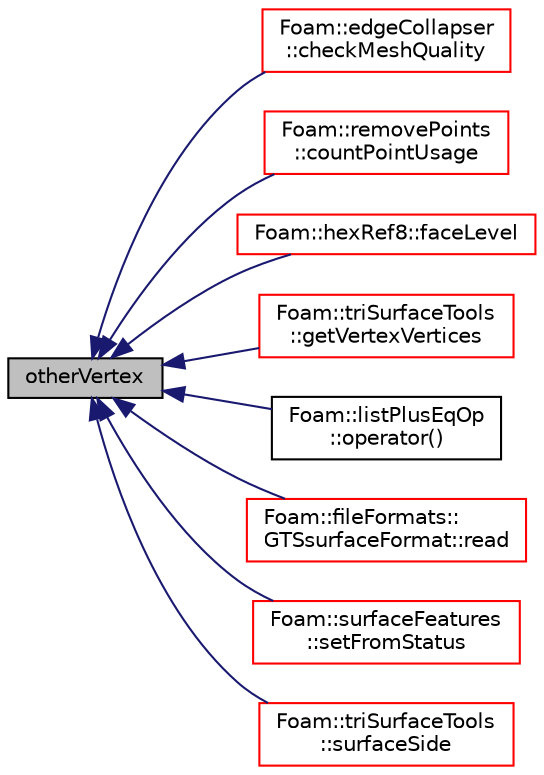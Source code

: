 digraph "otherVertex"
{
  bgcolor="transparent";
  edge [fontname="Helvetica",fontsize="10",labelfontname="Helvetica",labelfontsize="10"];
  node [fontname="Helvetica",fontsize="10",shape=record];
  rankdir="LR";
  Node1 [label="otherVertex",height=0.2,width=0.4,color="black", fillcolor="grey75", style="filled", fontcolor="black"];
  Node1 -> Node2 [dir="back",color="midnightblue",fontsize="10",style="solid",fontname="Helvetica"];
  Node2 [label="Foam::edgeCollapser\l::checkMeshQuality",height=0.2,width=0.4,color="red",URL="$a00624.html#a05c592dbdbe3fcc0728c2595750b5982",tooltip="Check mesh and mark points on faces in error. "];
  Node1 -> Node3 [dir="back",color="midnightblue",fontsize="10",style="solid",fontname="Helvetica"];
  Node3 [label="Foam::removePoints\l::countPointUsage",height=0.2,width=0.4,color="red",URL="$a02220.html#a6884eaacac39541b80b52140262aecdd",tooltip="Mark in pointCanBeDeleted the points that can be deleted. "];
  Node1 -> Node4 [dir="back",color="midnightblue",fontsize="10",style="solid",fontname="Helvetica"];
  Node4 [label="Foam::hexRef8::faceLevel",height=0.2,width=0.4,color="red",URL="$a01026.html#a095b06c020f0468b4699b5e755d54045",tooltip="Gets level such that the face has four points <= level. "];
  Node1 -> Node5 [dir="back",color="midnightblue",fontsize="10",style="solid",fontname="Helvetica"];
  Node5 [label="Foam::triSurfaceTools\l::getVertexVertices",height=0.2,width=0.4,color="red",URL="$a02786.html#af8c8a35e91aeac5ecf9a34f607d2c035",tooltip="Get all vertices (local numbering) connected to vertices of edge. "];
  Node1 -> Node6 [dir="back",color="midnightblue",fontsize="10",style="solid",fontname="Helvetica"];
  Node6 [label="Foam::listPlusEqOp\l::operator()",height=0.2,width=0.4,color="black",URL="$a01401.html#ae4420a9fd791f5ab9ebad1a3150ba899"];
  Node1 -> Node7 [dir="back",color="midnightblue",fontsize="10",style="solid",fontname="Helvetica"];
  Node7 [label="Foam::fileFormats::\lGTSsurfaceFormat::read",height=0.2,width=0.4,color="red",URL="$a00975.html#a464ebd67acbdff0014d4dae69e3ec4be",tooltip="Read from file. "];
  Node1 -> Node8 [dir="back",color="midnightblue",fontsize="10",style="solid",fontname="Helvetica"];
  Node8 [label="Foam::surfaceFeatures\l::setFromStatus",height=0.2,width=0.4,color="red",URL="$a02567.html#a3ec4130a2f02e6be2ba97774910eb125",tooltip="Set from status per edge. "];
  Node1 -> Node9 [dir="back",color="midnightblue",fontsize="10",style="solid",fontname="Helvetica"];
  Node9 [label="Foam::triSurfaceTools\l::surfaceSide",height=0.2,width=0.4,color="red",URL="$a02786.html#ae00858e2e83c342b4f2520e8db4bd345",tooltip="Given nearest point (to sample) on surface determines which side. "];
}
